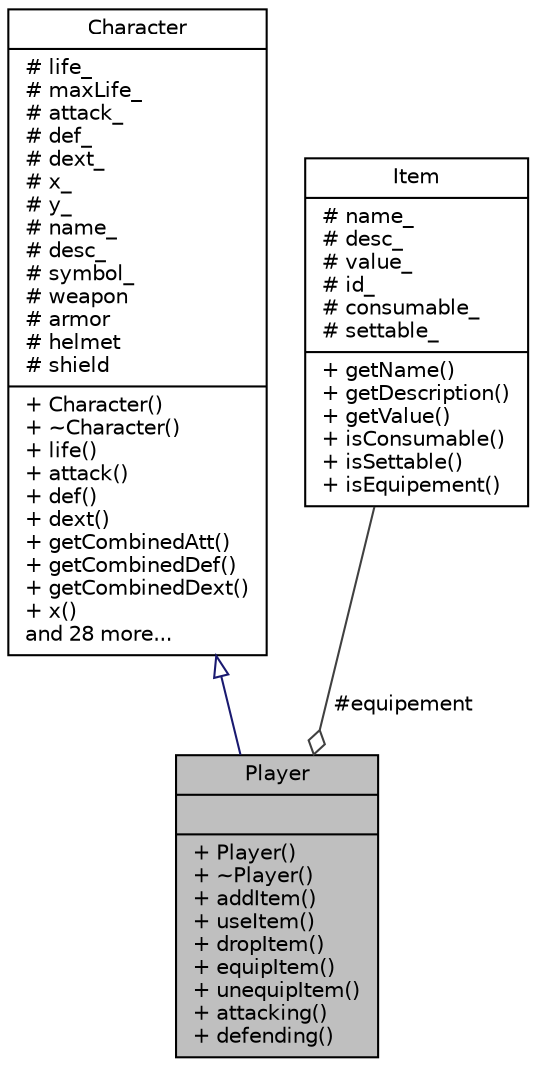digraph "Player"
{
  edge [fontname="Helvetica",fontsize="10",labelfontname="Helvetica",labelfontsize="10"];
  node [fontname="Helvetica",fontsize="10",shape=record];
  Node1 [label="{Player\n||+ Player()\l+ ~Player()\l+ addItem()\l+ useItem()\l+ dropItem()\l+ equipItem()\l+ unequipItem()\l+ attacking()\l+ defending()\l}",height=0.2,width=0.4,color="black", fillcolor="grey75", style="filled" fontcolor="black"];
  Node2 -> Node1 [dir="back",color="midnightblue",fontsize="10",style="solid",arrowtail="onormal",fontname="Helvetica"];
  Node2 [label="{Character\n|# life_\l# maxLife_\l# attack_\l# def_\l# dext_\l# x_\l# y_\l# name_\l# desc_\l# symbol_\l# weapon\l# armor\l# helmet\l# shield\l|+ Character()\l+ ~Character()\l+ life()\l+ attack()\l+ def()\l+ dext()\l+ getCombinedAtt()\l+ getCombinedDef()\l+ getCombinedDext()\l+ x()\land 28 more...\l}",height=0.2,width=0.4,color="black", fillcolor="white", style="filled",URL="$classCharacter.html"];
  Node3 -> Node1 [color="grey25",fontsize="10",style="solid",label=" #equipement" ,arrowhead="odiamond",fontname="Helvetica"];
  Node3 [label="{Item\n|# name_\l# desc_\l# value_\l# id_\l# consumable_\l# settable_\l|+ getName()\l+ getDescription()\l+ getValue()\l+ isConsumable()\l+ isSettable()\l+ isEquipement()\l}",height=0.2,width=0.4,color="black", fillcolor="white", style="filled",URL="$classItem.html"];
}
